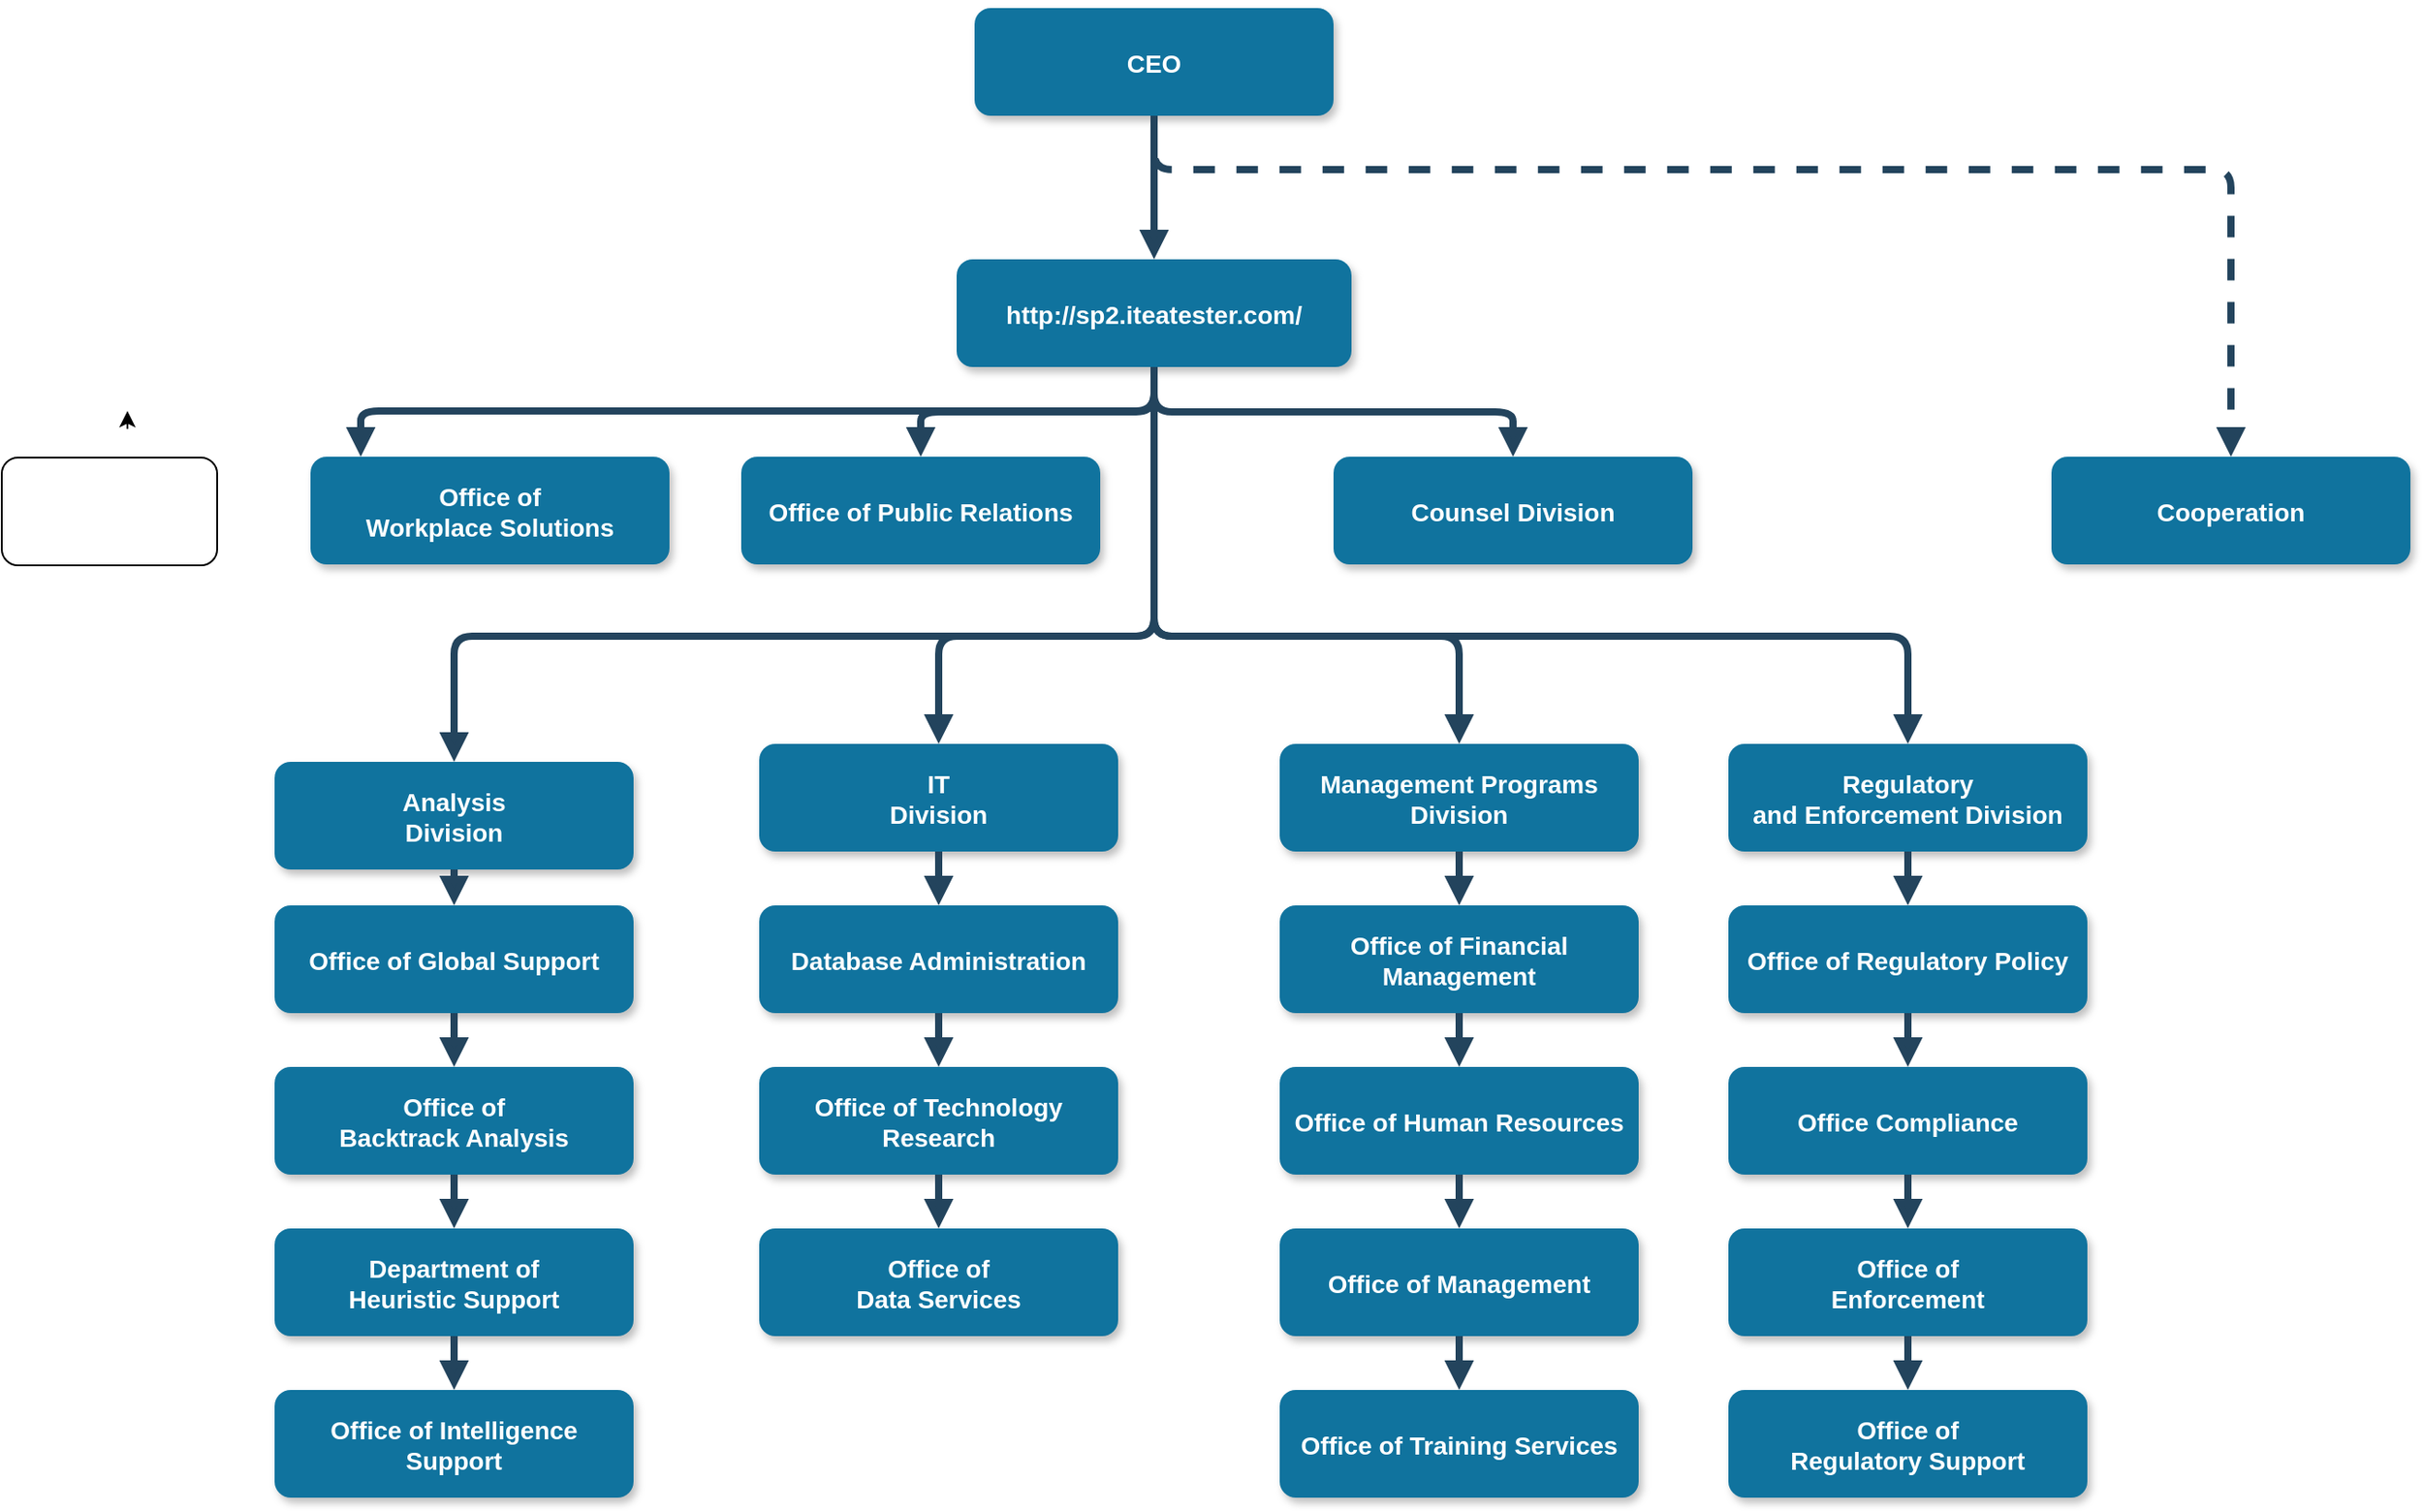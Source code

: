 <mxfile version="15.0.4" type="github" pages="2">
  <diagram name="Page-1" id="97916047-d0de-89f5-080d-49f4d83e522f">
    <mxGraphModel dx="1038" dy="547" grid="1" gridSize="10" guides="1" tooltips="1" connect="1" arrows="1" fold="1" page="1" pageScale="1.5" pageWidth="1169" pageHeight="827" background="none" math="0" shadow="0">
      <root>
        <mxCell id="0" />
        <mxCell id="1" parent="0" />
        <mxCell id="2" value="CEO" style="rounded=1;fillColor=#10739E;strokeColor=none;shadow=1;gradientColor=none;fontStyle=1;fontColor=#FFFFFF;fontSize=14;" parent="1" vertex="1">
          <mxGeometry x="672" y="205.5" width="200" height="60" as="geometry" />
        </mxCell>
        <mxCell id="3" value="http://sp2.iteatester.com/" style="rounded=1;fillColor=#10739E;strokeColor=none;shadow=1;gradientColor=none;fontStyle=1;fontColor=#FFFFFF;fontSize=14;" parent="1" vertex="1">
          <mxGeometry x="662" y="345.5" width="220" height="60" as="geometry" />
        </mxCell>
        <mxCell id="4" value="Office of &#xa;Workplace Solutions" style="rounded=1;fillColor=#10739E;strokeColor=none;shadow=1;gradientColor=none;fontStyle=1;fontColor=#FFFFFF;fontSize=14;" parent="1" vertex="1">
          <mxGeometry x="302" y="455.5" width="200" height="60" as="geometry" />
        </mxCell>
        <mxCell id="5" value="Office of Public Relations" style="rounded=1;fillColor=#10739E;strokeColor=none;shadow=1;gradientColor=none;fontStyle=1;fontColor=#FFFFFF;fontSize=14;" parent="1" vertex="1">
          <mxGeometry x="542" y="455.5" width="200" height="60" as="geometry" />
        </mxCell>
        <mxCell id="6" value="Counsel Division" style="rounded=1;fillColor=#10739E;strokeColor=none;shadow=1;gradientColor=none;fontStyle=1;fontColor=#FFFFFF;fontSize=14;" parent="1" vertex="1">
          <mxGeometry x="872" y="455.5" width="200" height="60" as="geometry" />
        </mxCell>
        <mxCell id="7" value="Cooperation" style="rounded=1;fillColor=#10739E;strokeColor=none;shadow=1;gradientColor=none;fontStyle=1;fontColor=#FFFFFF;fontSize=14;" parent="1" vertex="1">
          <mxGeometry x="1272" y="455.5" width="200" height="60" as="geometry" />
        </mxCell>
        <mxCell id="8" value="Analysis &#xa;Division" style="rounded=1;fillColor=#10739E;strokeColor=none;shadow=1;gradientColor=none;fontStyle=1;fontColor=#FFFFFF;fontSize=14;" parent="1" vertex="1">
          <mxGeometry x="282" y="625.5" width="200" height="60" as="geometry" />
        </mxCell>
        <mxCell id="9" value="Office of Global Support" style="rounded=1;fillColor=#10739E;strokeColor=none;shadow=1;gradientColor=none;fontStyle=1;fontColor=#FFFFFF;fontSize=14;" parent="1" vertex="1">
          <mxGeometry x="282" y="705.5" width="200" height="60" as="geometry" />
        </mxCell>
        <mxCell id="10" value="Office of &#xa;Backtrack Analysis" style="rounded=1;fillColor=#10739E;strokeColor=none;shadow=1;gradientColor=none;fontStyle=1;fontColor=#FFFFFF;fontSize=14;" parent="1" vertex="1">
          <mxGeometry x="282" y="795.5" width="200" height="60" as="geometry" />
        </mxCell>
        <mxCell id="11" value="Department of &#xa;Heuristic Support" style="rounded=1;fillColor=#10739E;strokeColor=none;shadow=1;gradientColor=none;fontStyle=1;fontColor=#FFFFFF;fontSize=14;" parent="1" vertex="1">
          <mxGeometry x="282" y="885.5" width="200" height="60" as="geometry" />
        </mxCell>
        <mxCell id="12" value="Office of Intelligence &#xa;Support" style="rounded=1;fillColor=#10739E;strokeColor=none;shadow=1;gradientColor=none;fontStyle=1;fontColor=#FFFFFF;fontSize=14;" parent="1" vertex="1">
          <mxGeometry x="282" y="975.5" width="200" height="60" as="geometry" />
        </mxCell>
        <mxCell id="13" value="IT&#xa;Division" style="rounded=1;fillColor=#10739E;strokeColor=none;shadow=1;gradientColor=none;fontStyle=1;fontColor=#FFFFFF;fontSize=14;" parent="1" vertex="1">
          <mxGeometry x="552" y="615.5" width="200" height="60" as="geometry" />
        </mxCell>
        <mxCell id="14" value="Database Administration" style="rounded=1;fillColor=#10739E;strokeColor=none;shadow=1;gradientColor=none;fontStyle=1;fontColor=#FFFFFF;fontSize=14;" parent="1" vertex="1">
          <mxGeometry x="552" y="705.5" width="200" height="60" as="geometry" />
        </mxCell>
        <mxCell id="15" value="Office of Technology &#xa;Research" style="rounded=1;fillColor=#10739E;strokeColor=none;shadow=1;gradientColor=none;fontStyle=1;fontColor=#FFFFFF;fontSize=14;" parent="1" vertex="1">
          <mxGeometry x="552" y="795.5" width="200" height="60" as="geometry" />
        </mxCell>
        <mxCell id="16" value="Office of&#xa;Data Services" style="rounded=1;fillColor=#10739E;strokeColor=none;shadow=1;gradientColor=none;fontStyle=1;fontColor=#FFFFFF;fontSize=14;" parent="1" vertex="1">
          <mxGeometry x="552" y="885.5" width="200" height="60" as="geometry" />
        </mxCell>
        <mxCell id="18" value="Management Programs &#xa;Division" style="rounded=1;fillColor=#10739E;strokeColor=none;shadow=1;gradientColor=none;fontStyle=1;fontColor=#FFFFFF;fontSize=14;" parent="1" vertex="1">
          <mxGeometry x="842" y="615.5" width="200" height="60" as="geometry" />
        </mxCell>
        <mxCell id="19" value="Office of Financial &#xa;Management" style="rounded=1;fillColor=#10739E;strokeColor=none;shadow=1;gradientColor=none;fontStyle=1;fontColor=#FFFFFF;fontSize=14;" parent="1" vertex="1">
          <mxGeometry x="842" y="705.5" width="200" height="60" as="geometry" />
        </mxCell>
        <mxCell id="20" value="Office of Human Resources" style="rounded=1;fillColor=#10739E;strokeColor=none;shadow=1;gradientColor=none;fontStyle=1;fontColor=#FFFFFF;fontSize=14;" parent="1" vertex="1">
          <mxGeometry x="842" y="795.5" width="200" height="60" as="geometry" />
        </mxCell>
        <mxCell id="21" value="Office of Management " style="rounded=1;fillColor=#10739E;strokeColor=none;shadow=1;gradientColor=none;fontStyle=1;fontColor=#FFFFFF;fontSize=14;" parent="1" vertex="1">
          <mxGeometry x="842" y="885.5" width="200" height="60" as="geometry" />
        </mxCell>
        <mxCell id="22" value="Office of Training Services" style="rounded=1;fillColor=#10739E;strokeColor=none;shadow=1;gradientColor=none;fontStyle=1;fontColor=#FFFFFF;fontSize=14;" parent="1" vertex="1">
          <mxGeometry x="842" y="975.5" width="200" height="60" as="geometry" />
        </mxCell>
        <mxCell id="23" value="Regulatory &#xa;and Enforcement Division" style="rounded=1;fillColor=#10739E;strokeColor=none;shadow=1;gradientColor=none;fontStyle=1;fontColor=#FFFFFF;fontSize=14;" parent="1" vertex="1">
          <mxGeometry x="1092" y="615.5" width="200" height="60" as="geometry" />
        </mxCell>
        <mxCell id="24" value="Office of Regulatory Policy" style="rounded=1;fillColor=#10739E;strokeColor=none;shadow=1;gradientColor=none;fontStyle=1;fontColor=#FFFFFF;fontSize=14;" parent="1" vertex="1">
          <mxGeometry x="1092" y="705.5" width="200" height="60" as="geometry" />
        </mxCell>
        <mxCell id="25" value="Office Compliance" style="rounded=1;fillColor=#10739E;strokeColor=none;shadow=1;gradientColor=none;fontStyle=1;fontColor=#FFFFFF;fontSize=14;" parent="1" vertex="1">
          <mxGeometry x="1092" y="795.5" width="200" height="60" as="geometry" />
        </mxCell>
        <mxCell id="26" value="Office of &#xa;Enforcement" style="rounded=1;fillColor=#10739E;strokeColor=none;shadow=1;gradientColor=none;fontStyle=1;fontColor=#FFFFFF;fontSize=14;" parent="1" vertex="1">
          <mxGeometry x="1092" y="885.5" width="200" height="60" as="geometry" />
        </mxCell>
        <mxCell id="27" value="Office of&#xa; Regulatory Support" style="rounded=1;fillColor=#10739E;strokeColor=none;shadow=1;gradientColor=none;fontStyle=1;fontColor=#FFFFFF;fontSize=14;" parent="1" vertex="1">
          <mxGeometry x="1092" y="975.5" width="200" height="60" as="geometry" />
        </mxCell>
        <mxCell id="29" value="" style="edgeStyle=elbowEdgeStyle;elbow=vertical;strokeWidth=4;endArrow=block;endFill=1;fontStyle=1;strokeColor=#23445D;" parent="1" source="2" target="3" edge="1">
          <mxGeometry x="22" y="165.5" width="100" height="100" as="geometry">
            <mxPoint x="22" y="265.5" as="sourcePoint" />
            <mxPoint x="122" y="165.5" as="targetPoint" />
          </mxGeometry>
        </mxCell>
        <mxCell id="30" value="" style="edgeStyle=elbowEdgeStyle;elbow=vertical;strokeWidth=4;endArrow=block;endFill=1;fontStyle=1;strokeColor=#23445D;" parent="1" source="3" target="5" edge="1">
          <mxGeometry x="22" y="165.5" width="100" height="100" as="geometry">
            <mxPoint x="22" y="265.5" as="sourcePoint" />
            <mxPoint x="122" y="165.5" as="targetPoint" />
          </mxGeometry>
        </mxCell>
        <mxCell id="31" value="" style="edgeStyle=elbowEdgeStyle;elbow=vertical;strokeWidth=4;endArrow=block;endFill=1;fontStyle=1;strokeColor=#23445D;" parent="1" source="3" target="4" edge="1">
          <mxGeometry x="22" y="165.5" width="100" height="100" as="geometry">
            <mxPoint x="22" y="265.5" as="sourcePoint" />
            <mxPoint x="122" y="165.5" as="targetPoint" />
            <Array as="points">
              <mxPoint x="330" y="430" />
            </Array>
          </mxGeometry>
        </mxCell>
        <mxCell id="32" value="" style="edgeStyle=elbowEdgeStyle;elbow=vertical;strokeWidth=4;endArrow=block;endFill=1;fontStyle=1;strokeColor=#23445D;" parent="1" source="3" target="6" edge="1">
          <mxGeometry x="22" y="165.5" width="100" height="100" as="geometry">
            <mxPoint x="22" y="265.5" as="sourcePoint" />
            <mxPoint x="122" y="165.5" as="targetPoint" />
          </mxGeometry>
        </mxCell>
        <mxCell id="33" value="" style="edgeStyle=elbowEdgeStyle;elbow=vertical;strokeWidth=4;endArrow=block;endFill=1;fontStyle=1;dashed=1;strokeColor=#23445D;" parent="1" source="2" target="7" edge="1">
          <mxGeometry x="22" y="165.5" width="100" height="100" as="geometry">
            <mxPoint x="22" y="265.5" as="sourcePoint" />
            <mxPoint x="122" y="165.5" as="targetPoint" />
            <Array as="points">
              <mxPoint x="1062" y="295.5" />
            </Array>
          </mxGeometry>
        </mxCell>
        <mxCell id="34" value="" style="edgeStyle=elbowEdgeStyle;elbow=vertical;strokeWidth=4;endArrow=block;endFill=1;fontStyle=1;strokeColor=#23445D;" parent="1" source="3" target="8" edge="1">
          <mxGeometry x="22" y="165.5" width="100" height="100" as="geometry">
            <mxPoint x="22" y="265.5" as="sourcePoint" />
            <mxPoint x="122" y="165.5" as="targetPoint" />
            <Array as="points">
              <mxPoint x="552" y="555.5" />
            </Array>
          </mxGeometry>
        </mxCell>
        <mxCell id="37" value="" style="edgeStyle=elbowEdgeStyle;elbow=vertical;strokeWidth=4;endArrow=block;endFill=1;fontStyle=1;strokeColor=#23445D;" parent="1" source="3" target="23" edge="1">
          <mxGeometry x="22" y="165.5" width="100" height="100" as="geometry">
            <mxPoint x="22" y="265.5" as="sourcePoint" />
            <mxPoint x="122" y="165.5" as="targetPoint" />
            <Array as="points">
              <mxPoint x="972" y="555.5" />
            </Array>
          </mxGeometry>
        </mxCell>
        <mxCell id="38" value="" style="edgeStyle=elbowEdgeStyle;elbow=vertical;strokeWidth=4;endArrow=block;endFill=1;fontStyle=1;strokeColor=#23445D;" parent="1" source="8" target="9" edge="1">
          <mxGeometry x="62" y="165.5" width="100" height="100" as="geometry">
            <mxPoint x="62" y="265.5" as="sourcePoint" />
            <mxPoint x="162" y="165.5" as="targetPoint" />
          </mxGeometry>
        </mxCell>
        <mxCell id="39" value="" style="edgeStyle=elbowEdgeStyle;elbow=vertical;strokeWidth=4;endArrow=block;endFill=1;fontStyle=1;strokeColor=#23445D;" parent="1" source="9" target="10" edge="1">
          <mxGeometry x="62" y="175.5" width="100" height="100" as="geometry">
            <mxPoint x="62" y="275.5" as="sourcePoint" />
            <mxPoint x="162" y="175.5" as="targetPoint" />
          </mxGeometry>
        </mxCell>
        <mxCell id="40" value="" style="edgeStyle=elbowEdgeStyle;elbow=vertical;strokeWidth=4;endArrow=block;endFill=1;fontStyle=1;strokeColor=#23445D;" parent="1" source="10" target="11" edge="1">
          <mxGeometry x="62" y="185.5" width="100" height="100" as="geometry">
            <mxPoint x="62" y="285.5" as="sourcePoint" />
            <mxPoint x="162" y="185.5" as="targetPoint" />
          </mxGeometry>
        </mxCell>
        <mxCell id="41" value="" style="edgeStyle=elbowEdgeStyle;elbow=vertical;strokeWidth=4;endArrow=block;endFill=1;fontStyle=1;strokeColor=#23445D;" parent="1" source="11" target="12" edge="1">
          <mxGeometry x="62" y="195.5" width="100" height="100" as="geometry">
            <mxPoint x="62" y="295.5" as="sourcePoint" />
            <mxPoint x="162" y="195.5" as="targetPoint" />
          </mxGeometry>
        </mxCell>
        <mxCell id="42" value="" style="edgeStyle=elbowEdgeStyle;elbow=vertical;strokeWidth=4;endArrow=block;endFill=1;fontStyle=1;strokeColor=#23445D;" parent="1" source="13" target="14" edge="1">
          <mxGeometry x="62" y="165.5" width="100" height="100" as="geometry">
            <mxPoint x="62" y="265.5" as="sourcePoint" />
            <mxPoint x="162" y="165.5" as="targetPoint" />
          </mxGeometry>
        </mxCell>
        <mxCell id="43" value="" style="edgeStyle=elbowEdgeStyle;elbow=vertical;strokeWidth=4;endArrow=block;endFill=1;fontStyle=1;strokeColor=#23445D;" parent="1" source="14" target="15" edge="1">
          <mxGeometry x="62" y="175.5" width="100" height="100" as="geometry">
            <mxPoint x="62" y="275.5" as="sourcePoint" />
            <mxPoint x="162" y="175.5" as="targetPoint" />
          </mxGeometry>
        </mxCell>
        <mxCell id="44" value="" style="edgeStyle=elbowEdgeStyle;elbow=vertical;strokeWidth=4;endArrow=block;endFill=1;fontStyle=1;strokeColor=#23445D;" parent="1" source="15" target="16" edge="1">
          <mxGeometry x="62" y="185.5" width="100" height="100" as="geometry">
            <mxPoint x="62" y="285.5" as="sourcePoint" />
            <mxPoint x="162" y="185.5" as="targetPoint" />
          </mxGeometry>
        </mxCell>
        <mxCell id="46" value="" style="edgeStyle=elbowEdgeStyle;elbow=vertical;strokeWidth=4;endArrow=block;endFill=1;fontStyle=1;strokeColor=#23445D;" parent="1" source="18" target="19" edge="1">
          <mxGeometry x="72" y="165.5" width="100" height="100" as="geometry">
            <mxPoint x="72" y="265.5" as="sourcePoint" />
            <mxPoint x="172" y="165.5" as="targetPoint" />
          </mxGeometry>
        </mxCell>
        <mxCell id="47" value="" style="edgeStyle=elbowEdgeStyle;elbow=vertical;strokeWidth=4;endArrow=block;endFill=1;fontStyle=1;strokeColor=#23445D;" parent="1" source="19" target="20" edge="1">
          <mxGeometry x="72" y="175.5" width="100" height="100" as="geometry">
            <mxPoint x="72" y="275.5" as="sourcePoint" />
            <mxPoint x="172" y="175.5" as="targetPoint" />
          </mxGeometry>
        </mxCell>
        <mxCell id="48" value="" style="edgeStyle=elbowEdgeStyle;elbow=vertical;strokeWidth=4;endArrow=block;endFill=1;fontStyle=1;strokeColor=#23445D;" parent="1" source="20" target="21" edge="1">
          <mxGeometry x="72" y="185.5" width="100" height="100" as="geometry">
            <mxPoint x="72" y="285.5" as="sourcePoint" />
            <mxPoint x="172" y="185.5" as="targetPoint" />
          </mxGeometry>
        </mxCell>
        <mxCell id="49" value="" style="edgeStyle=elbowEdgeStyle;elbow=vertical;strokeWidth=4;endArrow=block;endFill=1;fontStyle=1;strokeColor=#23445D;" parent="1" source="21" target="22" edge="1">
          <mxGeometry x="72" y="195.5" width="100" height="100" as="geometry">
            <mxPoint x="72" y="295.5" as="sourcePoint" />
            <mxPoint x="172" y="195.5" as="targetPoint" />
          </mxGeometry>
        </mxCell>
        <mxCell id="50" value="" style="edgeStyle=elbowEdgeStyle;elbow=vertical;strokeWidth=4;endArrow=block;endFill=1;fontStyle=1;strokeColor=#23445D;" parent="1" source="23" target="24" edge="1">
          <mxGeometry x="72" y="165.5" width="100" height="100" as="geometry">
            <mxPoint x="72" y="265.5" as="sourcePoint" />
            <mxPoint x="172" y="165.5" as="targetPoint" />
          </mxGeometry>
        </mxCell>
        <mxCell id="51" value="" style="edgeStyle=elbowEdgeStyle;elbow=vertical;strokeWidth=4;endArrow=block;endFill=1;fontStyle=1;strokeColor=#23445D;" parent="1" source="24" target="25" edge="1">
          <mxGeometry x="72" y="175.5" width="100" height="100" as="geometry">
            <mxPoint x="72" y="275.5" as="sourcePoint" />
            <mxPoint x="172" y="175.5" as="targetPoint" />
          </mxGeometry>
        </mxCell>
        <mxCell id="52" value="" style="edgeStyle=elbowEdgeStyle;elbow=vertical;strokeWidth=4;endArrow=block;endFill=1;fontStyle=1;strokeColor=#23445D;" parent="1" source="25" target="26" edge="1">
          <mxGeometry x="72" y="185.5" width="100" height="100" as="geometry">
            <mxPoint x="72" y="285.5" as="sourcePoint" />
            <mxPoint x="172" y="185.5" as="targetPoint" />
          </mxGeometry>
        </mxCell>
        <mxCell id="53" value="" style="edgeStyle=elbowEdgeStyle;elbow=vertical;strokeWidth=4;endArrow=block;endFill=1;fontStyle=1;strokeColor=#23445D;" parent="1" source="26" target="27" edge="1">
          <mxGeometry x="72" y="195.5" width="100" height="100" as="geometry">
            <mxPoint x="72" y="295.5" as="sourcePoint" />
            <mxPoint x="172" y="195.5" as="targetPoint" />
          </mxGeometry>
        </mxCell>
        <mxCell id="54" value="" style="edgeStyle=elbowEdgeStyle;elbow=vertical;strokeWidth=4;endArrow=block;endFill=1;fontStyle=1;strokeColor=#23445D;" parent="1" source="3" target="13" edge="1">
          <mxGeometry x="22" y="165.5" width="100" height="100" as="geometry">
            <mxPoint x="22" y="265.5" as="sourcePoint" />
            <mxPoint x="122" y="165.5" as="targetPoint" />
            <Array as="points">
              <mxPoint x="652" y="555.5" />
            </Array>
          </mxGeometry>
        </mxCell>
        <mxCell id="55" value="" style="edgeStyle=elbowEdgeStyle;elbow=vertical;strokeWidth=4;endArrow=block;endFill=1;fontStyle=1;strokeColor=#23445D;" parent="1" source="3" target="18" edge="1">
          <mxGeometry x="22" y="165.5" width="100" height="100" as="geometry">
            <mxPoint x="22" y="265.5" as="sourcePoint" />
            <mxPoint x="122" y="165.5" as="targetPoint" />
            <Array as="points">
              <mxPoint x="942" y="555.5" />
            </Array>
          </mxGeometry>
        </mxCell>
        <mxCell id="ttE698nPG7AEpCm2g25k-55" value="" style="rounded=1;whiteSpace=wrap;html=1;" vertex="1" parent="1">
          <mxGeometry x="130" y="456" width="120" height="60" as="geometry" />
        </mxCell>
        <mxCell id="ttE698nPG7AEpCm2g25k-56" value="" style="endArrow=classic;html=1;" edge="1" parent="1">
          <mxGeometry width="50" height="50" relative="1" as="geometry">
            <mxPoint x="200" y="440" as="sourcePoint" />
            <mxPoint x="200" y="430" as="targetPoint" />
          </mxGeometry>
        </mxCell>
      </root>
    </mxGraphModel>
  </diagram>
  <diagram id="pDUl4qVtp63iDGtlBrEh" name="Page-2">
    <mxGraphModel dx="1038" dy="547" grid="1" gridSize="10" guides="1" tooltips="1" connect="1" arrows="1" fold="1" page="1" pageScale="1" pageWidth="827" pageHeight="1169" math="0" shadow="0">
      <root>
        <mxCell id="39-KnNeKwVMPtbHpgitg-0" />
        <mxCell id="39-KnNeKwVMPtbHpgitg-1" parent="39-KnNeKwVMPtbHpgitg-0" />
        <mxCell id="39-KnNeKwVMPtbHpgitg-2" value="Testing estimate of website http://sp2.iteatester.com/&lt;br&gt;15h" style="rounded=1;whiteSpace=wrap;html=1;fillColor=#d5e8d4;strokeColor=#82b366;" vertex="1" parent="39-KnNeKwVMPtbHpgitg-1">
          <mxGeometry x="385" y="120" width="150" height="60" as="geometry" />
        </mxCell>
        <mxCell id="39-KnNeKwVMPtbHpgitg-3" value="Registration&lt;br&gt;2h" style="rounded=1;whiteSpace=wrap;html=1;fillColor=#b0e3e6;strokeColor=#0e8088;" vertex="1" parent="39-KnNeKwVMPtbHpgitg-1">
          <mxGeometry x="10" y="220" width="120" height="60" as="geometry" />
        </mxCell>
        <mxCell id="39-KnNeKwVMPtbHpgitg-4" value="Home page&lt;br&gt;7h" style="rounded=1;whiteSpace=wrap;html=1;fillColor=#b0e3e6;strokeColor=#0e8088;" vertex="1" parent="39-KnNeKwVMPtbHpgitg-1">
          <mxGeometry x="140" y="220" width="120" height="60" as="geometry" />
        </mxCell>
        <mxCell id="39-KnNeKwVMPtbHpgitg-5" value="Search box&lt;br&gt;1h" style="rounded=1;whiteSpace=wrap;html=1;fillColor=#b0e3e6;strokeColor=#0e8088;" vertex="1" parent="39-KnNeKwVMPtbHpgitg-1">
          <mxGeometry x="270" y="220" width="120" height="60" as="geometry" />
        </mxCell>
        <mxCell id="39-KnNeKwVMPtbHpgitg-6" value="Product card&lt;br&gt;30min" style="rounded=1;whiteSpace=wrap;html=1;fillColor=#b0e3e6;strokeColor=#0e8088;" vertex="1" parent="39-KnNeKwVMPtbHpgitg-1">
          <mxGeometry x="400" y="220" width="120" height="60" as="geometry" />
        </mxCell>
        <mxCell id="39-KnNeKwVMPtbHpgitg-7" value="Shopping cart&lt;br&gt;a=30min, b=2h, m=1h 30 min E=(30+4*90+120)/6=1h 25min (SD=18 min)" style="rounded=1;whiteSpace=wrap;html=1;fillColor=#b0e3e6;strokeColor=#0e8088;" vertex="1" parent="39-KnNeKwVMPtbHpgitg-1">
          <mxGeometry x="530" y="220" width="120" height="90" as="geometry" />
        </mxCell>
        <mxCell id="39-KnNeKwVMPtbHpgitg-8" value="Checkout&lt;br&gt;1 h 30 min" style="rounded=1;whiteSpace=wrap;html=1;fillColor=#b0e3e6;strokeColor=#0e8088;" vertex="1" parent="39-KnNeKwVMPtbHpgitg-1">
          <mxGeometry x="670" y="220" width="120" height="60" as="geometry" />
        </mxCell>
        <mxCell id="39-KnNeKwVMPtbHpgitg-9" value="&quot;Footer&quot; of the website&lt;br&gt;1 h 30 min" style="rounded=1;whiteSpace=wrap;html=1;fillColor=#b0e3e6;strokeColor=#0e8088;" vertex="1" parent="39-KnNeKwVMPtbHpgitg-1">
          <mxGeometry x="800" y="220" width="120" height="60" as="geometry" />
        </mxCell>
        <mxCell id="39-KnNeKwVMPtbHpgitg-17" value="Social media icons&lt;br&gt;30 min" style="rounded=1;whiteSpace=wrap;html=1;fillColor=#fad9d5;strokeColor=#ae4132;" vertex="1" parent="39-KnNeKwVMPtbHpgitg-1">
          <mxGeometry x="860" y="315" width="120" height="60" as="geometry" />
        </mxCell>
        <mxCell id="39-KnNeKwVMPtbHpgitg-18" value="Contacts&lt;br&gt;30 min" style="rounded=1;whiteSpace=wrap;html=1;fillColor=#fad9d5;strokeColor=#ae4132;" vertex="1" parent="39-KnNeKwVMPtbHpgitg-1">
          <mxGeometry x="860" y="400" width="120" height="60" as="geometry" />
        </mxCell>
        <mxCell id="39-KnNeKwVMPtbHpgitg-19" value="Information about store&lt;br&gt;30 min" style="rounded=1;whiteSpace=wrap;html=1;fillColor=#fad9d5;strokeColor=#ae4132;" vertex="1" parent="39-KnNeKwVMPtbHpgitg-1">
          <mxGeometry x="860" y="480" width="120" height="60" as="geometry" />
        </mxCell>
        <mxCell id="39-KnNeKwVMPtbHpgitg-20" value="Shopping informatin&lt;br&gt;30 min" style="rounded=1;whiteSpace=wrap;html=1;fillColor=#fad9d5;strokeColor=#ae4132;" vertex="1" parent="39-KnNeKwVMPtbHpgitg-1">
          <mxGeometry x="700" y="315" width="120" height="60" as="geometry" />
        </mxCell>
        <mxCell id="39-KnNeKwVMPtbHpgitg-21" value="Shipping methods&lt;br&gt;30 min" style="rounded=1;whiteSpace=wrap;html=1;fillColor=#fad9d5;strokeColor=#ae4132;" vertex="1" parent="39-KnNeKwVMPtbHpgitg-1">
          <mxGeometry x="700" y="400" width="120" height="60" as="geometry" />
        </mxCell>
        <mxCell id="39-KnNeKwVMPtbHpgitg-22" value="Method of payment&lt;br&gt;30 min" style="rounded=1;whiteSpace=wrap;html=1;fillColor=#fad9d5;strokeColor=#ae4132;" vertex="1" parent="39-KnNeKwVMPtbHpgitg-1">
          <mxGeometry x="700" y="480" width="120" height="60" as="geometry" />
        </mxCell>
        <mxCell id="39-KnNeKwVMPtbHpgitg-23" value="All products categories&lt;br&gt;3 h" style="rounded=1;whiteSpace=wrap;html=1;fillColor=#fad9d5;strokeColor=#ae4132;" vertex="1" parent="39-KnNeKwVMPtbHpgitg-1">
          <mxGeometry x="10" y="320" width="120" height="60" as="geometry" />
        </mxCell>
        <mxCell id="39-KnNeKwVMPtbHpgitg-24" value="Popular catrgories&lt;br&gt;1h" style="rounded=1;whiteSpace=wrap;html=1;fillColor=#fad9d5;strokeColor=#ae4132;" vertex="1" parent="39-KnNeKwVMPtbHpgitg-1">
          <mxGeometry x="170" y="320" width="120" height="60" as="geometry" />
        </mxCell>
        <mxCell id="39-KnNeKwVMPtbHpgitg-43" style="edgeStyle=orthogonalEdgeStyle;rounded=0;orthogonalLoop=1;jettySize=auto;html=1;entryX=0;entryY=0.5;entryDx=0;entryDy=0;" edge="1" parent="39-KnNeKwVMPtbHpgitg-1" target="39-KnNeKwVMPtbHpgitg-26">
          <mxGeometry relative="1" as="geometry">
            <mxPoint x="220" y="480" as="targetPoint" />
            <mxPoint x="30" y="450" as="sourcePoint" />
          </mxGeometry>
        </mxCell>
        <mxCell id="39-KnNeKwVMPtbHpgitg-25" value="&lt;br&gt;Filters&lt;br&gt;3h" style="rounded=1;whiteSpace=wrap;html=1;fillColor=#fad9d5;strokeColor=#ae4132;" vertex="1" parent="39-KnNeKwVMPtbHpgitg-1">
          <mxGeometry x="330" y="320" width="120" height="60" as="geometry" />
        </mxCell>
        <mxCell id="39-KnNeKwVMPtbHpgitg-26" value="Electronics&amp;nbsp;&lt;br&gt;1h" style="rounded=1;whiteSpace=wrap;html=1;gradientColor=#d5739d;fillColor=#e6d0de;strokeColor=#996185;" vertex="1" parent="39-KnNeKwVMPtbHpgitg-1">
          <mxGeometry x="50" y="420" width="120" height="60" as="geometry" />
        </mxCell>
        <mxCell id="39-KnNeKwVMPtbHpgitg-27" value="Photos&lt;br&gt;1h" style="rounded=1;whiteSpace=wrap;html=1;gradientColor=#d5739d;fillColor=#e6d0de;strokeColor=#996185;" vertex="1" parent="39-KnNeKwVMPtbHpgitg-1">
          <mxGeometry x="50" y="500" width="120" height="60" as="geometry" />
        </mxCell>
        <mxCell id="39-KnNeKwVMPtbHpgitg-28" value="Sports&lt;br&gt;30min" style="rounded=1;whiteSpace=wrap;html=1;gradientColor=#d5739d;fillColor=#e6d0de;strokeColor=#996185;" vertex="1" parent="39-KnNeKwVMPtbHpgitg-1">
          <mxGeometry x="50" y="585" width="120" height="60" as="geometry" />
        </mxCell>
        <mxCell id="39-KnNeKwVMPtbHpgitg-29" value="Kinders&lt;br&gt;30min" style="rounded=1;whiteSpace=wrap;html=1;gradientColor=#d5739d;fillColor=#e6d0de;strokeColor=#996185;" vertex="1" parent="39-KnNeKwVMPtbHpgitg-1">
          <mxGeometry x="50" y="670" width="120" height="60" as="geometry" />
        </mxCell>
        <mxCell id="39-KnNeKwVMPtbHpgitg-30" value="" style="endArrow=classic;html=1;entryX=-0.017;entryY=0.623;entryDx=0;entryDy=0;entryPerimeter=0;" edge="1" parent="39-KnNeKwVMPtbHpgitg-1" target="39-KnNeKwVMPtbHpgitg-22">
          <mxGeometry width="50" height="50" relative="1" as="geometry">
            <mxPoint x="680" y="282" as="sourcePoint" />
            <mxPoint x="630" y="320" as="targetPoint" />
            <Array as="points">
              <mxPoint x="680" y="517" />
            </Array>
          </mxGeometry>
        </mxCell>
        <mxCell id="39-KnNeKwVMPtbHpgitg-31" value="" style="endArrow=classic;html=1;entryX=0;entryY=0.5;entryDx=0;entryDy=0;" edge="1" parent="39-KnNeKwVMPtbHpgitg-1" target="39-KnNeKwVMPtbHpgitg-20">
          <mxGeometry width="50" height="50" relative="1" as="geometry">
            <mxPoint x="680" y="345" as="sourcePoint" />
            <mxPoint x="700" y="330" as="targetPoint" />
          </mxGeometry>
        </mxCell>
        <mxCell id="39-KnNeKwVMPtbHpgitg-32" value="" style="endArrow=classic;html=1;entryX=0;entryY=0.5;entryDx=0;entryDy=0;" edge="1" parent="39-KnNeKwVMPtbHpgitg-1" target="39-KnNeKwVMPtbHpgitg-21">
          <mxGeometry width="50" height="50" relative="1" as="geometry">
            <mxPoint x="680" y="430" as="sourcePoint" />
            <mxPoint x="460" y="340" as="targetPoint" />
          </mxGeometry>
        </mxCell>
        <mxCell id="39-KnNeKwVMPtbHpgitg-33" value="" style="endArrow=classic;html=1;entryX=-0.017;entryY=0.623;entryDx=0;entryDy=0;entryPerimeter=0;" edge="1" parent="39-KnNeKwVMPtbHpgitg-1">
          <mxGeometry width="50" height="50" relative="1" as="geometry">
            <mxPoint x="680" y="282" as="sourcePoint" />
            <mxPoint x="697.96" y="517.38" as="targetPoint" />
            <Array as="points">
              <mxPoint x="680" y="517" />
            </Array>
          </mxGeometry>
        </mxCell>
        <mxCell id="39-KnNeKwVMPtbHpgitg-34" value="" style="endArrow=classic;html=1;exitX=0.33;exitY=1.063;exitDx=0;exitDy=0;exitPerimeter=0;" edge="1" parent="39-KnNeKwVMPtbHpgitg-1" source="39-KnNeKwVMPtbHpgitg-9">
          <mxGeometry width="50" height="50" relative="1" as="geometry">
            <mxPoint x="820" y="370" as="sourcePoint" />
            <mxPoint x="860" y="520" as="targetPoint" />
            <Array as="points">
              <mxPoint x="840" y="520" />
            </Array>
          </mxGeometry>
        </mxCell>
        <mxCell id="39-KnNeKwVMPtbHpgitg-35" value="" style="endArrow=classic;html=1;entryX=0;entryY=0.5;entryDx=0;entryDy=0;" edge="1" parent="39-KnNeKwVMPtbHpgitg-1" target="39-KnNeKwVMPtbHpgitg-18">
          <mxGeometry width="50" height="50" relative="1" as="geometry">
            <mxPoint x="840" y="430" as="sourcePoint" />
            <mxPoint x="789.289" y="430" as="targetPoint" />
          </mxGeometry>
        </mxCell>
        <mxCell id="39-KnNeKwVMPtbHpgitg-36" value="" style="endArrow=classic;html=1;entryX=0;entryY=0.5;entryDx=0;entryDy=0;" edge="1" parent="39-KnNeKwVMPtbHpgitg-1" target="39-KnNeKwVMPtbHpgitg-17">
          <mxGeometry width="50" height="50" relative="1" as="geometry">
            <mxPoint x="840" y="345" as="sourcePoint" />
            <mxPoint x="880" y="330" as="targetPoint" />
          </mxGeometry>
        </mxCell>
        <mxCell id="39-KnNeKwVMPtbHpgitg-37" value="" style="endArrow=classic;html=1;entryX=0;entryY=0.5;entryDx=0;entryDy=0;" edge="1" parent="39-KnNeKwVMPtbHpgitg-1" target="39-KnNeKwVMPtbHpgitg-27">
          <mxGeometry width="50" height="50" relative="1" as="geometry">
            <mxPoint x="30" y="530" as="sourcePoint" />
            <mxPoint x="330" y="340" as="targetPoint" />
            <Array as="points">
              <mxPoint x="30" y="530" />
            </Array>
          </mxGeometry>
        </mxCell>
        <mxCell id="39-KnNeKwVMPtbHpgitg-38" value="" style="endArrow=classic;html=1;entryX=-0.013;entryY=0.617;entryDx=0;entryDy=0;entryPerimeter=0;" edge="1" parent="39-KnNeKwVMPtbHpgitg-1" target="39-KnNeKwVMPtbHpgitg-29">
          <mxGeometry width="50" height="50" relative="1" as="geometry">
            <mxPoint x="30" y="380" as="sourcePoint" />
            <mxPoint x="30" y="610" as="targetPoint" />
            <Array as="points">
              <mxPoint x="30" y="707" />
            </Array>
          </mxGeometry>
        </mxCell>
        <mxCell id="39-KnNeKwVMPtbHpgitg-39" value="" style="endArrow=classic;html=1;entryX=0.25;entryY=0;entryDx=0;entryDy=0;" edge="1" parent="39-KnNeKwVMPtbHpgitg-1" target="39-KnNeKwVMPtbHpgitg-24">
          <mxGeometry width="50" height="50" relative="1" as="geometry">
            <mxPoint x="200" y="280" as="sourcePoint" />
            <mxPoint x="200" y="310" as="targetPoint" />
          </mxGeometry>
        </mxCell>
        <mxCell id="39-KnNeKwVMPtbHpgitg-40" value="" style="endArrow=classic;html=1;exitX=0.25;exitY=1;exitDx=0;exitDy=0;entryX=0.5;entryY=0;entryDx=0;entryDy=0;" edge="1" parent="39-KnNeKwVMPtbHpgitg-1" source="39-KnNeKwVMPtbHpgitg-4" target="39-KnNeKwVMPtbHpgitg-23">
          <mxGeometry width="50" height="50" relative="1" as="geometry">
            <mxPoint x="310" y="530" as="sourcePoint" />
            <mxPoint x="360" y="480" as="targetPoint" />
          </mxGeometry>
        </mxCell>
        <mxCell id="39-KnNeKwVMPtbHpgitg-41" value="" style="endArrow=classic;html=1;exitX=0.65;exitY=1.01;exitDx=0;exitDy=0;exitPerimeter=0;entryX=0.5;entryY=0;entryDx=0;entryDy=0;" edge="1" parent="39-KnNeKwVMPtbHpgitg-1" source="39-KnNeKwVMPtbHpgitg-4" target="39-KnNeKwVMPtbHpgitg-25">
          <mxGeometry width="50" height="50" relative="1" as="geometry">
            <mxPoint x="500" y="530" as="sourcePoint" />
            <mxPoint x="550" y="480" as="targetPoint" />
          </mxGeometry>
        </mxCell>
        <mxCell id="39-KnNeKwVMPtbHpgitg-42" value="" style="endArrow=classic;html=1;" edge="1" parent="39-KnNeKwVMPtbHpgitg-1">
          <mxGeometry width="50" height="50" relative="1" as="geometry">
            <mxPoint x="30" y="620" as="sourcePoint" />
            <mxPoint x="48" y="620" as="targetPoint" />
          </mxGeometry>
        </mxCell>
        <mxCell id="39-KnNeKwVMPtbHpgitg-44" value="" style="endArrow=classic;html=1;exitX=0.935;exitY=1.05;exitDx=0;exitDy=0;entryX=0.5;entryY=0;entryDx=0;entryDy=0;exitPerimeter=0;" edge="1" parent="39-KnNeKwVMPtbHpgitg-1" source="39-KnNeKwVMPtbHpgitg-2" target="39-KnNeKwVMPtbHpgitg-8">
          <mxGeometry width="50" height="50" relative="1" as="geometry">
            <mxPoint x="280" y="390" as="sourcePoint" />
            <mxPoint x="330" y="340" as="targetPoint" />
          </mxGeometry>
        </mxCell>
        <mxCell id="39-KnNeKwVMPtbHpgitg-45" value="" style="endArrow=classic;html=1;exitX=0.833;exitY=1.037;exitDx=0;exitDy=0;exitPerimeter=0;entryX=0.5;entryY=0;entryDx=0;entryDy=0;" edge="1" parent="39-KnNeKwVMPtbHpgitg-1" source="39-KnNeKwVMPtbHpgitg-2" target="39-KnNeKwVMPtbHpgitg-7">
          <mxGeometry width="50" height="50" relative="1" as="geometry">
            <mxPoint x="280" y="390" as="sourcePoint" />
            <mxPoint x="330" y="340" as="targetPoint" />
          </mxGeometry>
        </mxCell>
        <mxCell id="39-KnNeKwVMPtbHpgitg-46" value="" style="endArrow=classic;html=1;exitX=0.551;exitY=1.01;exitDx=0;exitDy=0;exitPerimeter=0;entryX=0.563;entryY=-0.057;entryDx=0;entryDy=0;entryPerimeter=0;" edge="1" parent="39-KnNeKwVMPtbHpgitg-1" source="39-KnNeKwVMPtbHpgitg-2" target="39-KnNeKwVMPtbHpgitg-6">
          <mxGeometry width="50" height="50" relative="1" as="geometry">
            <mxPoint x="280" y="390" as="sourcePoint" />
            <mxPoint x="330" y="340" as="targetPoint" />
          </mxGeometry>
        </mxCell>
        <mxCell id="39-KnNeKwVMPtbHpgitg-47" value="" style="endArrow=classic;html=1;exitX=0.25;exitY=1;exitDx=0;exitDy=0;" edge="1" parent="39-KnNeKwVMPtbHpgitg-1" source="39-KnNeKwVMPtbHpgitg-2">
          <mxGeometry width="50" height="50" relative="1" as="geometry">
            <mxPoint x="280" y="390" as="sourcePoint" />
            <mxPoint x="340" y="220" as="targetPoint" />
          </mxGeometry>
        </mxCell>
        <mxCell id="39-KnNeKwVMPtbHpgitg-48" value="" style="endArrow=classic;html=1;exitX=0.129;exitY=1.023;exitDx=0;exitDy=0;exitPerimeter=0;entryX=0.5;entryY=0;entryDx=0;entryDy=0;" edge="1" parent="39-KnNeKwVMPtbHpgitg-1" source="39-KnNeKwVMPtbHpgitg-2" target="39-KnNeKwVMPtbHpgitg-4">
          <mxGeometry width="50" height="50" relative="1" as="geometry">
            <mxPoint x="470" y="190" as="sourcePoint" />
            <mxPoint x="520" y="140" as="targetPoint" />
          </mxGeometry>
        </mxCell>
        <mxCell id="39-KnNeKwVMPtbHpgitg-49" value="" style="endArrow=classic;html=1;exitX=0;exitY=1;exitDx=0;exitDy=0;entryX=0.407;entryY=-0.057;entryDx=0;entryDy=0;entryPerimeter=0;" edge="1" parent="39-KnNeKwVMPtbHpgitg-1" source="39-KnNeKwVMPtbHpgitg-2" target="39-KnNeKwVMPtbHpgitg-3">
          <mxGeometry width="50" height="50" relative="1" as="geometry">
            <mxPoint x="280" y="390" as="sourcePoint" />
            <mxPoint x="330" y="340" as="targetPoint" />
          </mxGeometry>
        </mxCell>
        <mxCell id="39-KnNeKwVMPtbHpgitg-50" value="" style="endArrow=classic;html=1;entryX=0.623;entryY=-0.057;entryDx=0;entryDy=0;entryPerimeter=0;" edge="1" parent="39-KnNeKwVMPtbHpgitg-1" target="39-KnNeKwVMPtbHpgitg-9">
          <mxGeometry width="50" height="50" relative="1" as="geometry">
            <mxPoint x="535" y="180" as="sourcePoint" />
            <mxPoint x="740" y="140" as="targetPoint" />
          </mxGeometry>
        </mxCell>
      </root>
    </mxGraphModel>
  </diagram>
</mxfile>
